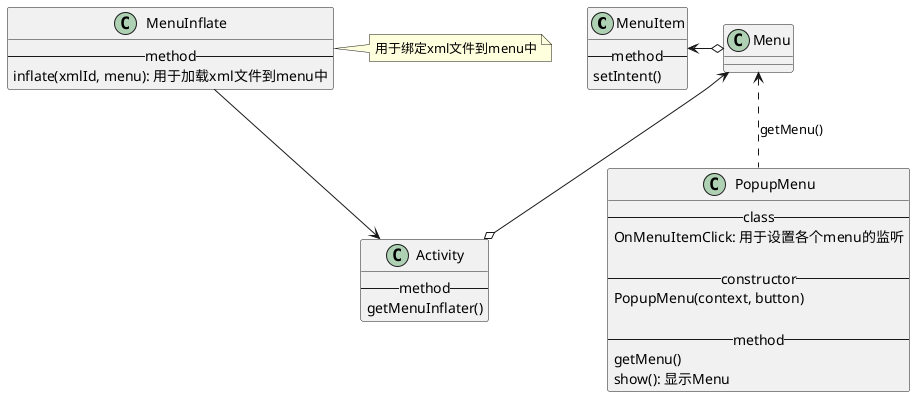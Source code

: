 @startuml

class MenuItem{
	--method--
	setIntent()
}

class Menu

class PopupMenu{
	--class--
	OnMenuItemClick: 用于设置各个menu的监听

	--constructor--
	PopupMenu(context, button)

	--method--
	getMenu()
	show(): 显示Menu
}

class Activity{
	--method--
	getMenuInflater() 
}

class MenuInflate{
	--method--
	inflate(xmlId, menu): 用于加载xml文件到menu中
}
note right: 用于绑定xml文件到menu中

'--------------spilt line--------------
Menu <.down. PopupMenu: getMenu()
MenuInflate --> Activity
MenuItem <-right-o Menu
Menu <--o Activity

@enduml
